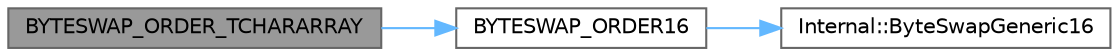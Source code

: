 digraph "BYTESWAP_ORDER_TCHARARRAY"
{
 // INTERACTIVE_SVG=YES
 // LATEX_PDF_SIZE
  bgcolor="transparent";
  edge [fontname=Helvetica,fontsize=10,labelfontname=Helvetica,labelfontsize=10];
  node [fontname=Helvetica,fontsize=10,shape=box,height=0.2,width=0.4];
  rankdir="LR";
  Node1 [id="Node000001",label="BYTESWAP_ORDER_TCHARARRAY",height=0.2,width=0.4,color="gray40", fillcolor="grey60", style="filled", fontcolor="black",tooltip=" "];
  Node1 -> Node2 [id="edge1_Node000001_Node000002",color="steelblue1",style="solid",tooltip=" "];
  Node2 [id="Node000002",label="BYTESWAP_ORDER16",height=0.2,width=0.4,color="grey40", fillcolor="white", style="filled",URL="$dc/dd7/ByteSwap_8h.html#aef13c6fbd093101a908e2d0f57a46a86",tooltip=" "];
  Node2 -> Node3 [id="edge2_Node000002_Node000003",color="steelblue1",style="solid",tooltip=" "];
  Node3 [id="Node000003",label="Internal::ByteSwapGeneric16",height=0.2,width=0.4,color="grey40", fillcolor="white", style="filled",URL="$df/d93/namespaceInternal.html#af5e0fa9383b15b46c4ce12af0a01e43f",tooltip=" "];
}
